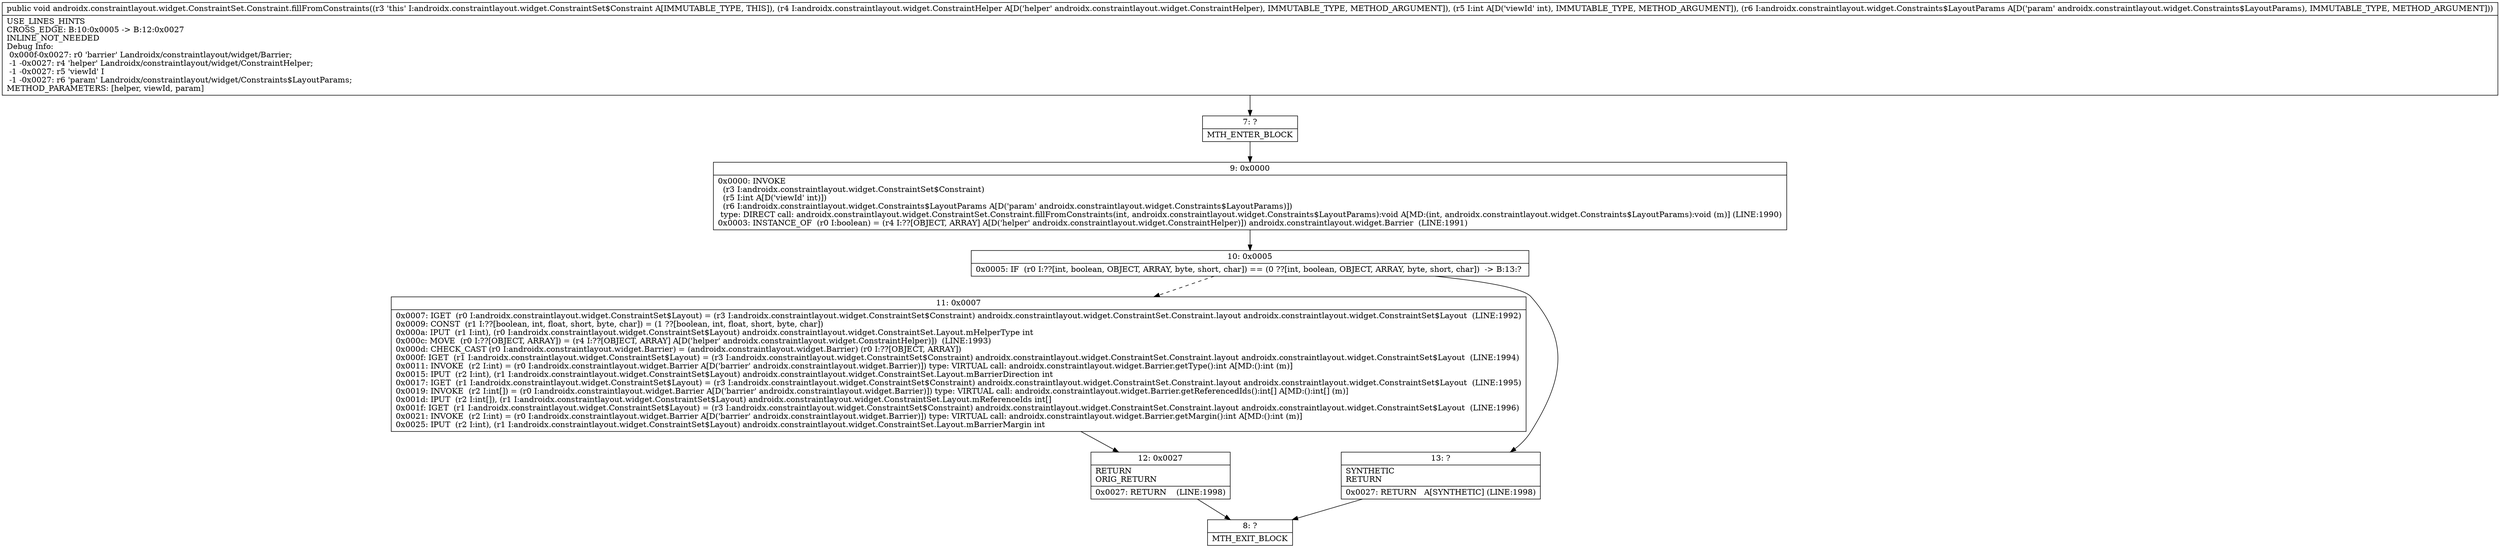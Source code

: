 digraph "CFG forandroidx.constraintlayout.widget.ConstraintSet.Constraint.fillFromConstraints(Landroidx\/constraintlayout\/widget\/ConstraintHelper;ILandroidx\/constraintlayout\/widget\/Constraints$LayoutParams;)V" {
Node_7 [shape=record,label="{7\:\ ?|MTH_ENTER_BLOCK\l}"];
Node_9 [shape=record,label="{9\:\ 0x0000|0x0000: INVOKE  \l  (r3 I:androidx.constraintlayout.widget.ConstraintSet$Constraint)\l  (r5 I:int A[D('viewId' int)])\l  (r6 I:androidx.constraintlayout.widget.Constraints$LayoutParams A[D('param' androidx.constraintlayout.widget.Constraints$LayoutParams)])\l type: DIRECT call: androidx.constraintlayout.widget.ConstraintSet.Constraint.fillFromConstraints(int, androidx.constraintlayout.widget.Constraints$LayoutParams):void A[MD:(int, androidx.constraintlayout.widget.Constraints$LayoutParams):void (m)] (LINE:1990)\l0x0003: INSTANCE_OF  (r0 I:boolean) = (r4 I:??[OBJECT, ARRAY] A[D('helper' androidx.constraintlayout.widget.ConstraintHelper)]) androidx.constraintlayout.widget.Barrier  (LINE:1991)\l}"];
Node_10 [shape=record,label="{10\:\ 0x0005|0x0005: IF  (r0 I:??[int, boolean, OBJECT, ARRAY, byte, short, char]) == (0 ??[int, boolean, OBJECT, ARRAY, byte, short, char])  \-\> B:13:? \l}"];
Node_11 [shape=record,label="{11\:\ 0x0007|0x0007: IGET  (r0 I:androidx.constraintlayout.widget.ConstraintSet$Layout) = (r3 I:androidx.constraintlayout.widget.ConstraintSet$Constraint) androidx.constraintlayout.widget.ConstraintSet.Constraint.layout androidx.constraintlayout.widget.ConstraintSet$Layout  (LINE:1992)\l0x0009: CONST  (r1 I:??[boolean, int, float, short, byte, char]) = (1 ??[boolean, int, float, short, byte, char]) \l0x000a: IPUT  (r1 I:int), (r0 I:androidx.constraintlayout.widget.ConstraintSet$Layout) androidx.constraintlayout.widget.ConstraintSet.Layout.mHelperType int \l0x000c: MOVE  (r0 I:??[OBJECT, ARRAY]) = (r4 I:??[OBJECT, ARRAY] A[D('helper' androidx.constraintlayout.widget.ConstraintHelper)])  (LINE:1993)\l0x000d: CHECK_CAST (r0 I:androidx.constraintlayout.widget.Barrier) = (androidx.constraintlayout.widget.Barrier) (r0 I:??[OBJECT, ARRAY]) \l0x000f: IGET  (r1 I:androidx.constraintlayout.widget.ConstraintSet$Layout) = (r3 I:androidx.constraintlayout.widget.ConstraintSet$Constraint) androidx.constraintlayout.widget.ConstraintSet.Constraint.layout androidx.constraintlayout.widget.ConstraintSet$Layout  (LINE:1994)\l0x0011: INVOKE  (r2 I:int) = (r0 I:androidx.constraintlayout.widget.Barrier A[D('barrier' androidx.constraintlayout.widget.Barrier)]) type: VIRTUAL call: androidx.constraintlayout.widget.Barrier.getType():int A[MD:():int (m)]\l0x0015: IPUT  (r2 I:int), (r1 I:androidx.constraintlayout.widget.ConstraintSet$Layout) androidx.constraintlayout.widget.ConstraintSet.Layout.mBarrierDirection int \l0x0017: IGET  (r1 I:androidx.constraintlayout.widget.ConstraintSet$Layout) = (r3 I:androidx.constraintlayout.widget.ConstraintSet$Constraint) androidx.constraintlayout.widget.ConstraintSet.Constraint.layout androidx.constraintlayout.widget.ConstraintSet$Layout  (LINE:1995)\l0x0019: INVOKE  (r2 I:int[]) = (r0 I:androidx.constraintlayout.widget.Barrier A[D('barrier' androidx.constraintlayout.widget.Barrier)]) type: VIRTUAL call: androidx.constraintlayout.widget.Barrier.getReferencedIds():int[] A[MD:():int[] (m)]\l0x001d: IPUT  (r2 I:int[]), (r1 I:androidx.constraintlayout.widget.ConstraintSet$Layout) androidx.constraintlayout.widget.ConstraintSet.Layout.mReferenceIds int[] \l0x001f: IGET  (r1 I:androidx.constraintlayout.widget.ConstraintSet$Layout) = (r3 I:androidx.constraintlayout.widget.ConstraintSet$Constraint) androidx.constraintlayout.widget.ConstraintSet.Constraint.layout androidx.constraintlayout.widget.ConstraintSet$Layout  (LINE:1996)\l0x0021: INVOKE  (r2 I:int) = (r0 I:androidx.constraintlayout.widget.Barrier A[D('barrier' androidx.constraintlayout.widget.Barrier)]) type: VIRTUAL call: androidx.constraintlayout.widget.Barrier.getMargin():int A[MD:():int (m)]\l0x0025: IPUT  (r2 I:int), (r1 I:androidx.constraintlayout.widget.ConstraintSet$Layout) androidx.constraintlayout.widget.ConstraintSet.Layout.mBarrierMargin int \l}"];
Node_12 [shape=record,label="{12\:\ 0x0027|RETURN\lORIG_RETURN\l|0x0027: RETURN    (LINE:1998)\l}"];
Node_8 [shape=record,label="{8\:\ ?|MTH_EXIT_BLOCK\l}"];
Node_13 [shape=record,label="{13\:\ ?|SYNTHETIC\lRETURN\l|0x0027: RETURN   A[SYNTHETIC] (LINE:1998)\l}"];
MethodNode[shape=record,label="{public void androidx.constraintlayout.widget.ConstraintSet.Constraint.fillFromConstraints((r3 'this' I:androidx.constraintlayout.widget.ConstraintSet$Constraint A[IMMUTABLE_TYPE, THIS]), (r4 I:androidx.constraintlayout.widget.ConstraintHelper A[D('helper' androidx.constraintlayout.widget.ConstraintHelper), IMMUTABLE_TYPE, METHOD_ARGUMENT]), (r5 I:int A[D('viewId' int), IMMUTABLE_TYPE, METHOD_ARGUMENT]), (r6 I:androidx.constraintlayout.widget.Constraints$LayoutParams A[D('param' androidx.constraintlayout.widget.Constraints$LayoutParams), IMMUTABLE_TYPE, METHOD_ARGUMENT]))  | USE_LINES_HINTS\lCROSS_EDGE: B:10:0x0005 \-\> B:12:0x0027\lINLINE_NOT_NEEDED\lDebug Info:\l  0x000f\-0x0027: r0 'barrier' Landroidx\/constraintlayout\/widget\/Barrier;\l  \-1 \-0x0027: r4 'helper' Landroidx\/constraintlayout\/widget\/ConstraintHelper;\l  \-1 \-0x0027: r5 'viewId' I\l  \-1 \-0x0027: r6 'param' Landroidx\/constraintlayout\/widget\/Constraints$LayoutParams;\lMETHOD_PARAMETERS: [helper, viewId, param]\l}"];
MethodNode -> Node_7;Node_7 -> Node_9;
Node_9 -> Node_10;
Node_10 -> Node_11[style=dashed];
Node_10 -> Node_13;
Node_11 -> Node_12;
Node_12 -> Node_8;
Node_13 -> Node_8;
}

